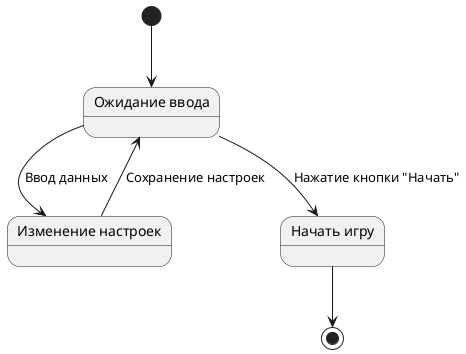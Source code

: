 @startuml
state "Ожидание ввода" as WaitingInput
state "Изменение настроек" as ChangingSettings
state "Начать игру" as StartGame

[*] --> WaitingInput
WaitingInput --> ChangingSettings : Ввод данных
ChangingSettings --> WaitingInput : Сохранение настроек
WaitingInput --> StartGame : Нажатие кнопки "Начать"
StartGame --> [*]
@enduml
